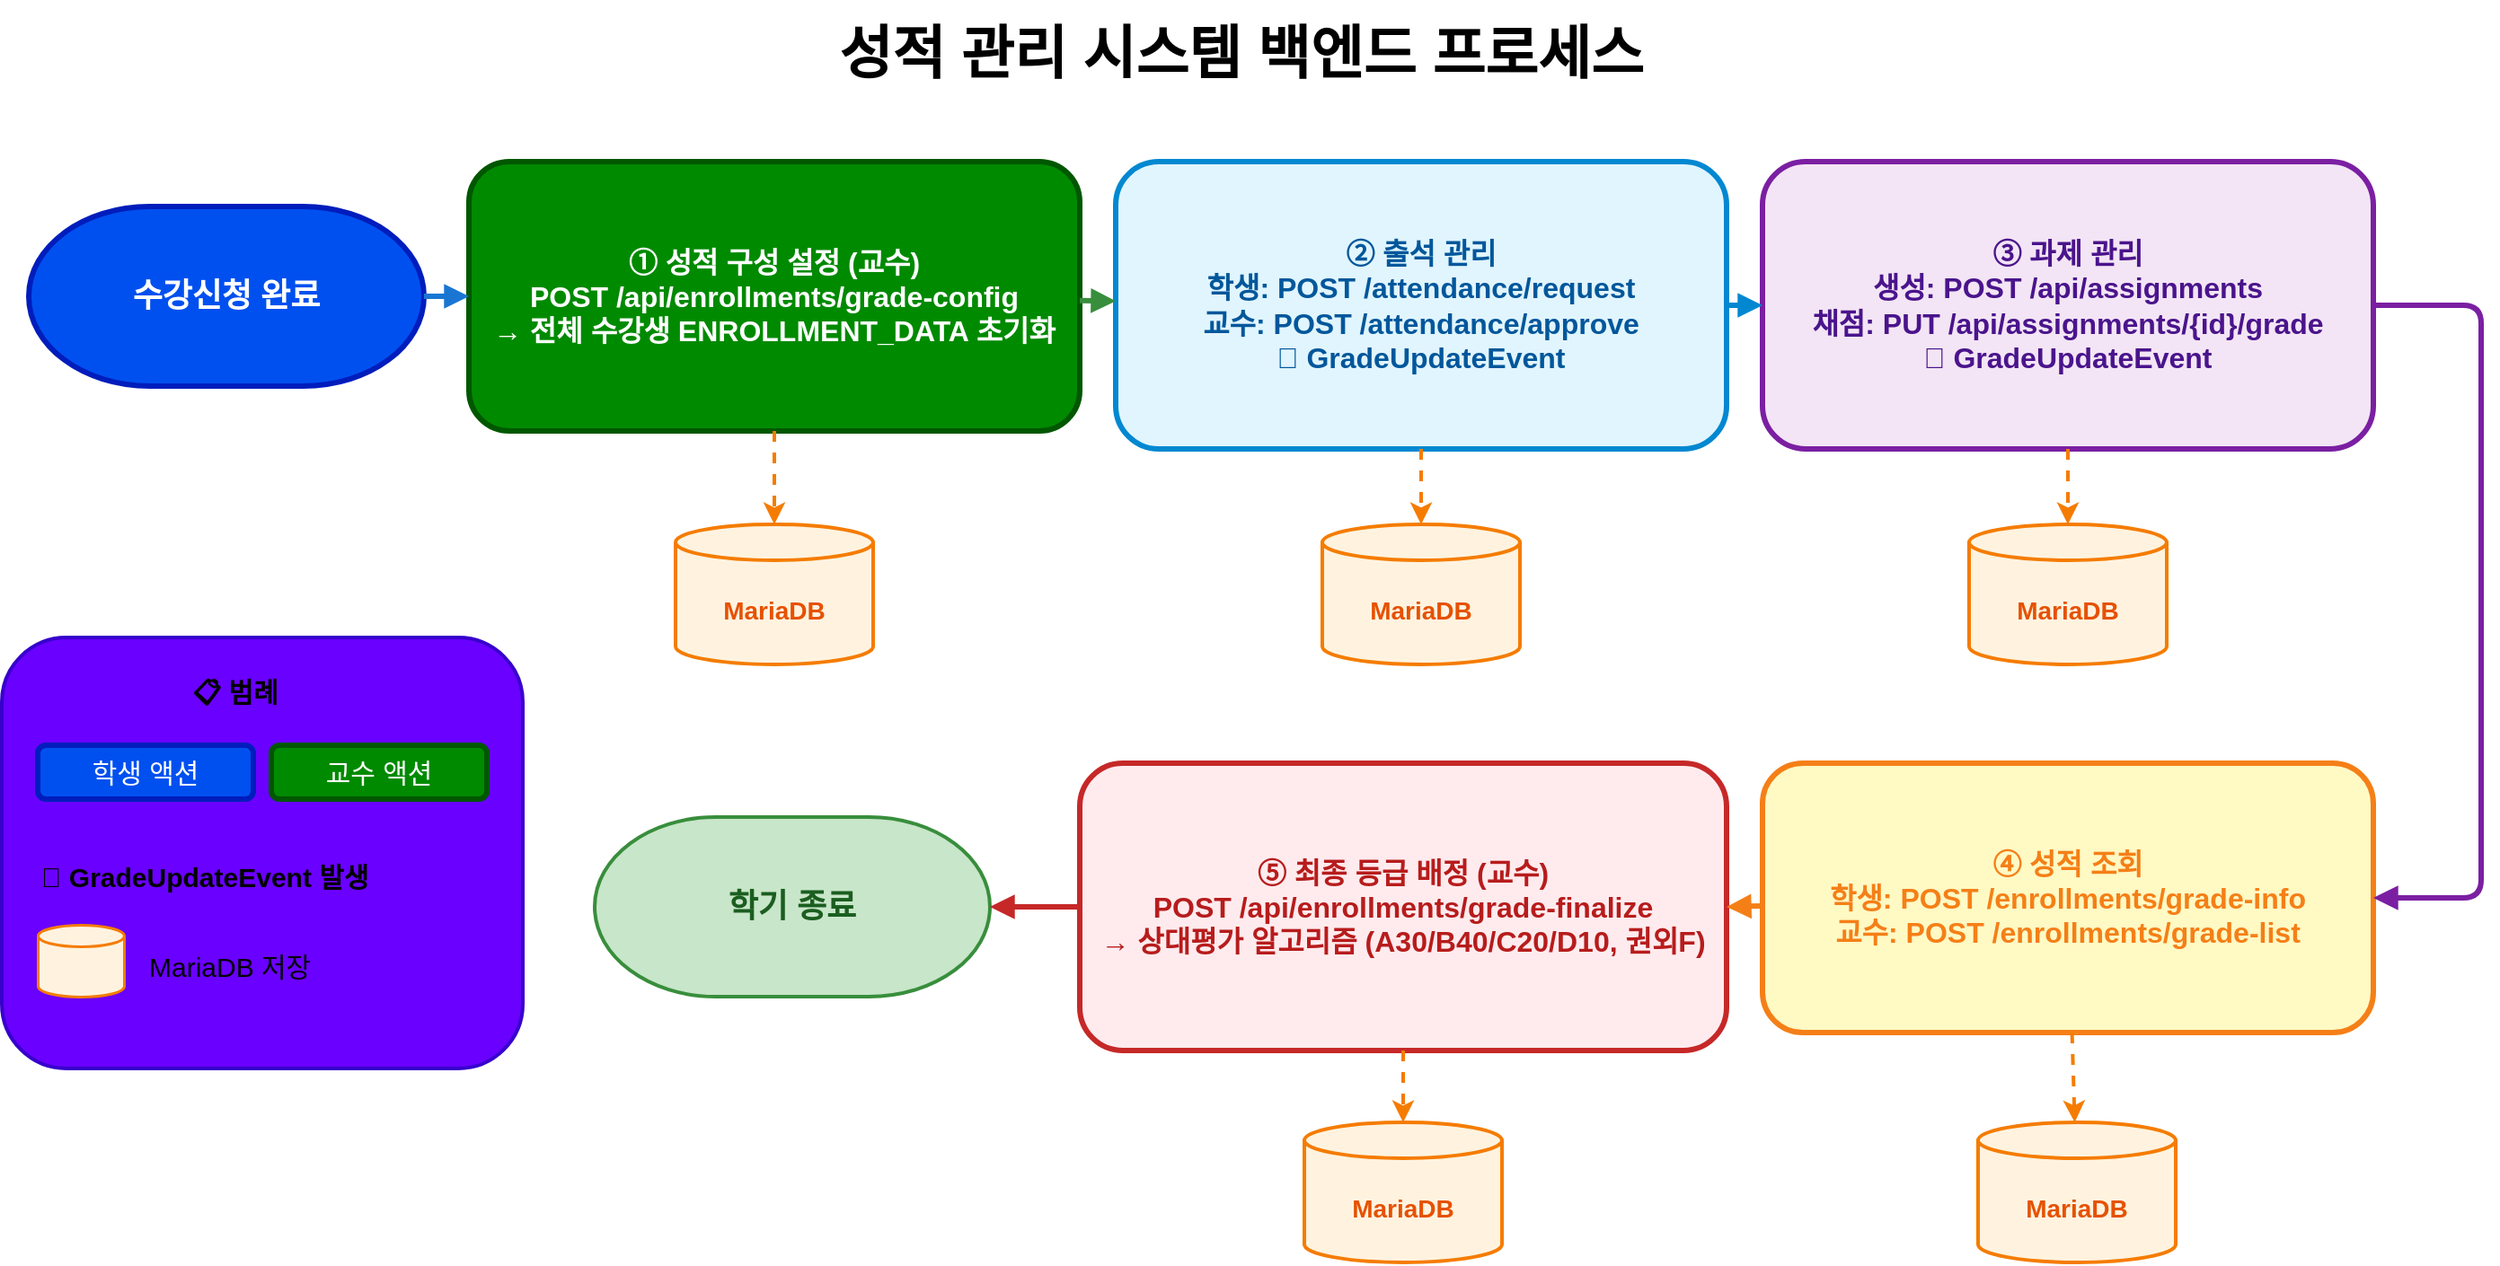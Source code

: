 <mxfile version="28.2.8">
  <diagram name="성적 관리 시스템 백엔드 플로우" id="grade-system-flow">
    <mxGraphModel dx="1426" dy="777" grid="1" gridSize="10" guides="1" tooltips="1" connect="1" arrows="1" fold="1" page="1" pageScale="1" pageWidth="1920" pageHeight="1080" background="light-dark(#FFFFFF,#FFFFFF)" math="0" shadow="0">
      <root>
        <mxCell id="0" />
        <mxCell id="1" parent="0" />
        <mxCell id="title" value="성적 관리 시스템 백엔드 프로세스" style="text;html=1;strokeColor=none;fillColor=none;align=center;verticalAlign=middle;whiteSpace=wrap;rounded=0;fontSize=32;fontStyle=1;fontColor=light-dark(#000000,#000000);" parent="1" vertex="1">
          <mxGeometry x="440" y="20" width="680" height="60" as="geometry" />
        </mxCell>
        <mxCell id="legend" value="" style="rounded=1;whiteSpace=wrap;html=1;fillColor=#6a00ff;strokeColor=#3700CC;strokeWidth=2;verticalAlign=top;shadow=0;fontColor=#ffffff;fontSize=15;" parent="1" vertex="1">
          <mxGeometry x="90" y="375" width="290" height="240" as="geometry" />
        </mxCell>
        <mxCell id="legend-title" value="📋 범례" style="text;html=1;strokeColor=none;fillColor=none;align=center;verticalAlign=middle;whiteSpace=wrap;rounded=0;fontSize=15;fontStyle=1;fontColor=light-dark(#000000,#000000);" parent="1" vertex="1">
          <mxGeometry x="150" y="390" width="140" height="30" as="geometry" />
        </mxCell>
        <mxCell id="legend-student" value="학생 액션" style="rounded=1;whiteSpace=wrap;html=1;fillColor=#0050ef;strokeColor=#001DBC;strokeWidth=3;fontColor=#ffffff;fontSize=15;" parent="1" vertex="1">
          <mxGeometry x="110" y="435" width="120" height="30" as="geometry" />
        </mxCell>
        <mxCell id="legend-prof" value="교수 액션" style="rounded=1;whiteSpace=wrap;html=1;fillColor=#008a00;strokeColor=#005700;strokeWidth=3;fontColor=#ffffff;fontSize=15;" parent="1" vertex="1">
          <mxGeometry x="240" y="435" width="120" height="30" as="geometry" />
        </mxCell>
        <mxCell id="legend-event" value="🔔 GradeUpdateEvent 발생" style="text;html=1;strokeColor=none;fillColor=none;align=left;verticalAlign=middle;whiteSpace=wrap;rounded=0;fontSize=15;fontColor=light-dark(#000000,#000000);fontStyle=1;" parent="1" vertex="1">
          <mxGeometry x="110" y="493" width="210" height="30" as="geometry" />
        </mxCell>
        <mxCell id="legend-db" value="" style="shape=cylinder3;whiteSpace=wrap;html=1;boundedLbl=1;backgroundOutline=1;size=6;fillColor=#FFF3E0;strokeColor=#F57C00;strokeWidth=1.5;fontColor=#E65100;fontSize=15;fontStyle=1;" parent="1" vertex="1">
          <mxGeometry x="110" y="535" width="48" height="40" as="geometry" />
        </mxCell>
        <mxCell id="legend-db-text" value="MariaDB 저장" style="text;html=1;strokeColor=none;fillColor=none;align=left;verticalAlign=middle;whiteSpace=wrap;rounded=0;fontSize=15;fontColor=light-dark(#000000,#000000);" parent="1" vertex="1">
          <mxGeometry x="170" y="543" width="150" height="30" as="geometry" />
        </mxCell>
        <mxCell id="start" value="수강신청 완료" style="strokeWidth=3;html=1;shape=mxgraph.flowchart.terminator;whiteSpace=wrap;fillColor=#0050ef;strokeColor=#001DBC;fontColor=#ffffff;fontSize=18;fontStyle=1;" parent="1" vertex="1">
          <mxGeometry x="105" y="135" width="220" height="100" as="geometry" />
        </mxCell>
        <mxCell id="step1" value="① 성적 구성 설정 (교수)&#xa;POST /api/enrollments/grade-config&#xa;→ 전체 수강생 ENROLLMENT_DATA 초기화" style="rounded=1;whiteSpace=wrap;html=1;fillColor=#008a00;strokeColor=#005700;strokeWidth=3;fontColor=#ffffff;fontSize=16;fontStyle=1" parent="1" vertex="1">
          <mxGeometry x="350" y="110" width="340" height="150" as="geometry" />
        </mxCell>
        <mxCell id="step2" value="② 출석 관리&#xa;학생: POST /attendance/request&#xa;교수: POST /attendance/approve&#xa;🔔 GradeUpdateEvent" style="rounded=1;whiteSpace=wrap;html=1;fillColor=#E1F5FE;strokeColor=#0288D1;strokeWidth=3;fontColor=#01579B;fontSize=16;fontStyle=1" parent="1" vertex="1">
          <mxGeometry x="710" y="110" width="340" height="160" as="geometry" />
        </mxCell>
        <mxCell id="step3" value="③ 과제 관리&#xa;생성: POST /api/assignments&#xa;채점: PUT /api/assignments/{id}/grade&#xa;🔔 GradeUpdateEvent" style="rounded=1;whiteSpace=wrap;html=1;fillColor=#F3E5F5;strokeColor=#7B1FA2;strokeWidth=3;fontColor=#4A148C;fontSize=16;fontStyle=1" parent="1" vertex="1">
          <mxGeometry x="1070" y="110" width="340" height="160" as="geometry" />
        </mxCell>
        <mxCell id="step4" value="④ 성적 조회&#xa;학생: POST /enrollments/grade-info&#xa;교수: POST /enrollments/grade-list" style="rounded=1;whiteSpace=wrap;html=1;fillColor=#FFF9C4;strokeColor=#F57F17;strokeWidth=3;fontColor=#F57F17;fontSize=16;fontStyle=1" parent="1" vertex="1">
          <mxGeometry x="1070" y="445" width="340" height="150" as="geometry" />
        </mxCell>
        <mxCell id="step5" value="⑤ 최종 등급 배정 (교수)&#xa;POST /api/enrollments/grade-finalize&#xa;→ 상대평가 알고리즘 (A30/B40/C20/D10, 권외F)" style="rounded=1;whiteSpace=wrap;html=1;fillColor=#FFEBEE;strokeColor=#C62828;strokeWidth=3;fontColor=#B71C1C;fontSize=16;fontStyle=1" parent="1" vertex="1">
          <mxGeometry x="690" y="445" width="360" height="160" as="geometry" />
        </mxCell>
        <mxCell id="end" value="학기 종료" style="strokeWidth=2;html=1;shape=mxgraph.flowchart.terminator;whiteSpace=wrap;fillColor=#C8E6C9;strokeColor=#388E3C;fontColor=#1B5E20;fontSize=18;fontStyle=1;" parent="1" vertex="1">
          <mxGeometry x="420" y="475" width="220" height="100" as="geometry" />
        </mxCell>
        <mxCell id="arrow0" value="" style="endArrow=block;html=1;strokeWidth=3;strokeColor=#1976D2;strokeLinecap=round;" parent="1" source="start" target="step1" edge="1">
          <mxGeometry relative="1" as="geometry" />
        </mxCell>
        <mxCell id="arrow1" value="" style="endArrow=block;html=1;strokeWidth=3;strokeColor=#388E3C;strokeLinecap=round;" parent="1" source="step1" target="step2" edge="1">
          <mxGeometry relative="1" as="geometry" />
        </mxCell>
        <mxCell id="arrow2" value="" style="endArrow=block;html=1;strokeWidth=3;strokeColor=#0288D1;strokeLinecap=round;" parent="1" source="step2" target="step3" edge="1">
          <mxGeometry relative="1" as="geometry" />
        </mxCell>
        <mxCell id="arrow3" value="" style="endArrow=block;html=1;strokeWidth=3;strokeColor=#7B1FA2;strokeLinecap=round;edgeStyle=orthogonalEdgeStyle;" parent="1" source="step3" target="step4" edge="1">
          <mxGeometry relative="1" as="geometry">
            <Array as="points">
              <mxPoint x="1470" y="190" />
              <mxPoint x="1470" y="520" />
            </Array>
          </mxGeometry>
        </mxCell>
        <mxCell id="arrow4" value="" style="endArrow=block;html=1;strokeWidth=3;strokeColor=#F57F17;strokeLinecap=round;entryX=1;entryY=0.5;entryDx=0;entryDy=0;" parent="1" source="step4" target="step5" edge="1">
          <mxGeometry relative="1" as="geometry">
            <mxPoint x="1430" y="522.568" as="targetPoint" />
          </mxGeometry>
        </mxCell>
        <mxCell id="arrow5" value="" style="endArrow=block;html=1;strokeWidth=3;strokeColor=#C62828;strokeLinecap=round;exitX=0;exitY=0.5;exitDx=0;exitDy=0;" parent="1" source="step5" target="end" edge="1">
          <mxGeometry relative="1" as="geometry" />
        </mxCell>
        <mxCell id="db1" value="MariaDB" style="shape=cylinder3;whiteSpace=wrap;html=1;boundedLbl=1;backgroundOutline=1;size=10;fillColor=#FFF3E0;strokeColor=#F57C00;strokeWidth=2;fontColor=#E65100;fontSize=14;fontStyle=1;" parent="1" vertex="1">
          <mxGeometry x="465" y="312" width="110" height="78" as="geometry" />
        </mxCell>
        <mxCell id="db2" value="MariaDB" style="shape=cylinder3;whiteSpace=wrap;html=1;boundedLbl=1;backgroundOutline=1;size=10;fillColor=#FFF3E0;strokeColor=#F57C00;strokeWidth=2;fontColor=#E65100;fontSize=14;fontStyle=1;" parent="1" vertex="1">
          <mxGeometry x="825" y="312" width="110" height="78" as="geometry" />
        </mxCell>
        <mxCell id="db3" value="MariaDB" style="shape=cylinder3;whiteSpace=wrap;html=1;boundedLbl=1;backgroundOutline=1;size=10;fillColor=#FFF3E0;strokeColor=#F57C00;strokeWidth=2;fontColor=#E65100;fontSize=14;fontStyle=1;" parent="1" vertex="1">
          <mxGeometry x="1185" y="312" width="110" height="78" as="geometry" />
        </mxCell>
        <mxCell id="db4" value="MariaDB" style="shape=cylinder3;whiteSpace=wrap;html=1;boundedLbl=1;backgroundOutline=1;size=10;fillColor=#FFF3E0;strokeColor=#F57C00;strokeWidth=2;fontColor=#E65100;fontSize=14;fontStyle=1;" parent="1" vertex="1">
          <mxGeometry x="1190" y="645" width="110" height="78" as="geometry" />
        </mxCell>
        <mxCell id="db5" value="MariaDB" style="shape=cylinder3;whiteSpace=wrap;html=1;boundedLbl=1;backgroundOutline=1;size=10;fillColor=#FFF3E0;strokeColor=#F57C00;strokeWidth=2;fontColor=#E65100;fontSize=14;fontStyle=1;" parent="1" vertex="1">
          <mxGeometry x="815" y="645" width="110" height="78" as="geometry" />
        </mxCell>
        <mxCell id="db-arrow1" value="" style="endArrow=classic;html=1;strokeWidth=2;strokeColor=#F57C00;dashed=1;" parent="1" source="step1" target="db1" edge="1">
          <mxGeometry relative="1" as="geometry" />
        </mxCell>
        <mxCell id="db-arrow2" value="" style="endArrow=classic;html=1;strokeWidth=2;strokeColor=#F57C00;dashed=1;" parent="1" source="step2" target="db2" edge="1">
          <mxGeometry relative="1" as="geometry" />
        </mxCell>
        <mxCell id="db-arrow3" value="" style="endArrow=classic;html=1;strokeWidth=2;strokeColor=#F57C00;dashed=1;" parent="1" source="step3" target="db3" edge="1">
          <mxGeometry relative="1" as="geometry" />
        </mxCell>
        <mxCell id="db-arrow4" value="" style="endArrow=classic;html=1;strokeWidth=2;strokeColor=#F57C00;dashed=1;" parent="1" source="step4" target="db4" edge="1">
          <mxGeometry relative="1" as="geometry" />
        </mxCell>
        <mxCell id="db-arrow5" value="" style="endArrow=classic;html=1;strokeWidth=2;strokeColor=#F57C00;dashed=1;" parent="1" source="step5" target="db5" edge="1">
          <mxGeometry relative="1" as="geometry" />
        </mxCell>
      </root>
    </mxGraphModel>
  </diagram>
</mxfile>

